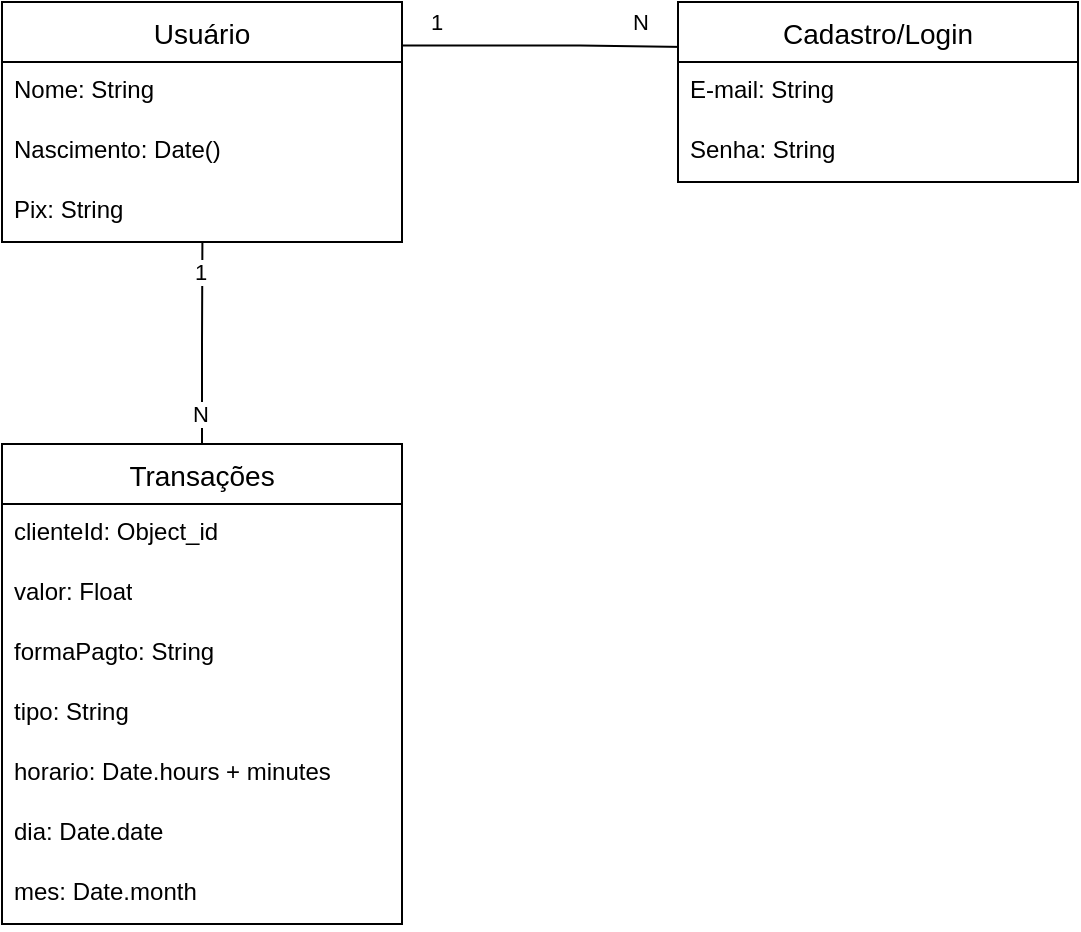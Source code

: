 <mxfile version="21.8.2" type="device">
  <diagram name="Página-1" id="2FSuW5vJXT9mi0WZvMT-">
    <mxGraphModel dx="792" dy="449" grid="1" gridSize="10" guides="1" tooltips="1" connect="1" arrows="1" fold="1" page="1" pageScale="1" pageWidth="827" pageHeight="1169" background="none" math="0" shadow="0">
      <root>
        <mxCell id="0" />
        <mxCell id="1" parent="0" />
        <mxCell id="qsiIOJ_l1LNjUDK1hGzY-24" value="1" style="edgeStyle=orthogonalEdgeStyle;rounded=0;orthogonalLoop=1;jettySize=auto;html=1;exitX=0.992;exitY=0.181;exitDx=0;exitDy=0;entryX=0;entryY=0.25;entryDx=0;entryDy=0;endArrow=none;endFill=0;exitPerimeter=0;" parent="1" source="qsiIOJ_l1LNjUDK1hGzY-15" edge="1">
          <mxGeometry x="-0.741" y="12" relative="1" as="geometry">
            <Array as="points">
              <mxPoint x="434" y="102" />
            </Array>
            <mxPoint as="offset" />
            <mxPoint x="349" y="110" as="sourcePoint" />
            <mxPoint x="487.0" y="102.5" as="targetPoint" />
          </mxGeometry>
        </mxCell>
        <mxCell id="qsiIOJ_l1LNjUDK1hGzY-25" value="N" style="edgeLabel;html=1;align=center;verticalAlign=middle;resizable=0;points=[];" parent="qsiIOJ_l1LNjUDK1hGzY-24" vertex="1" connectable="0">
          <mxGeometry x="0.681" relative="1" as="geometry">
            <mxPoint y="-12" as="offset" />
          </mxGeometry>
        </mxCell>
        <mxCell id="qsiIOJ_l1LNjUDK1hGzY-15" value="Usuário" style="swimlane;fontStyle=0;childLayout=stackLayout;horizontal=1;startSize=30;horizontalStack=0;resizeParent=1;resizeParentMax=0;resizeLast=0;collapsible=1;marginBottom=0;align=center;fontSize=14;" parent="1" vertex="1">
          <mxGeometry x="145" y="80" width="200" height="120" as="geometry">
            <mxRectangle x="80" y="50" width="80" height="30" as="alternateBounds" />
          </mxGeometry>
        </mxCell>
        <mxCell id="qsiIOJ_l1LNjUDK1hGzY-16" value="Nome: String" style="text;strokeColor=none;fillColor=none;spacingLeft=4;spacingRight=4;overflow=hidden;rotatable=0;points=[[0,0.5],[1,0.5]];portConstraint=eastwest;fontSize=12;whiteSpace=wrap;html=1;" parent="qsiIOJ_l1LNjUDK1hGzY-15" vertex="1">
          <mxGeometry y="30" width="200" height="30" as="geometry" />
        </mxCell>
        <mxCell id="qsiIOJ_l1LNjUDK1hGzY-17" value="Nascimento: Date()" style="text;strokeColor=none;fillColor=none;spacingLeft=4;spacingRight=4;overflow=hidden;rotatable=0;points=[[0,0.5],[1,0.5]];portConstraint=eastwest;fontSize=12;whiteSpace=wrap;html=1;" parent="qsiIOJ_l1LNjUDK1hGzY-15" vertex="1">
          <mxGeometry y="60" width="200" height="30" as="geometry" />
        </mxCell>
        <mxCell id="qsiIOJ_l1LNjUDK1hGzY-31" value="Pix: String" style="text;strokeColor=none;fillColor=none;spacingLeft=4;spacingRight=4;overflow=hidden;rotatable=0;points=[[0,0.5],[1,0.5]];portConstraint=eastwest;fontSize=12;whiteSpace=wrap;html=1;" parent="qsiIOJ_l1LNjUDK1hGzY-15" vertex="1">
          <mxGeometry y="90" width="200" height="30" as="geometry" />
        </mxCell>
        <mxCell id="qsiIOJ_l1LNjUDK1hGzY-20" value="Cadastro/Login" style="swimlane;fontStyle=0;childLayout=stackLayout;horizontal=1;startSize=30;horizontalStack=0;resizeParent=1;resizeParentMax=0;resizeLast=0;collapsible=1;marginBottom=0;align=center;fontSize=14;" parent="1" vertex="1">
          <mxGeometry x="483" y="80" width="200" height="90" as="geometry">
            <mxRectangle x="80" y="50" width="80" height="30" as="alternateBounds" />
          </mxGeometry>
        </mxCell>
        <mxCell id="qsiIOJ_l1LNjUDK1hGzY-21" value="E-mail: String" style="text;strokeColor=none;fillColor=none;spacingLeft=4;spacingRight=4;overflow=hidden;rotatable=0;points=[[0,0.5],[1,0.5]];portConstraint=eastwest;fontSize=12;whiteSpace=wrap;html=1;" parent="qsiIOJ_l1LNjUDK1hGzY-20" vertex="1">
          <mxGeometry y="30" width="200" height="30" as="geometry" />
        </mxCell>
        <mxCell id="qsiIOJ_l1LNjUDK1hGzY-22" value="Senha: String" style="text;strokeColor=none;fillColor=none;spacingLeft=4;spacingRight=4;overflow=hidden;rotatable=0;points=[[0,0.5],[1,0.5]];portConstraint=eastwest;fontSize=12;whiteSpace=wrap;html=1;" parent="qsiIOJ_l1LNjUDK1hGzY-20" vertex="1">
          <mxGeometry y="60" width="200" height="30" as="geometry" />
        </mxCell>
        <mxCell id="qsiIOJ_l1LNjUDK1hGzY-33" style="edgeStyle=orthogonalEdgeStyle;rounded=0;orthogonalLoop=1;jettySize=auto;html=1;exitX=0.5;exitY=0;exitDx=0;exitDy=0;entryX=0.501;entryY=1;entryDx=0;entryDy=0;entryPerimeter=0;endArrow=none;endFill=0;" parent="1" source="qsiIOJ_l1LNjUDK1hGzY-26" target="qsiIOJ_l1LNjUDK1hGzY-31" edge="1">
          <mxGeometry relative="1" as="geometry" />
        </mxCell>
        <mxCell id="t6incjUmjU6DZLUV4Rwj-1" value="1" style="edgeLabel;html=1;align=center;verticalAlign=middle;resizable=0;points=[];" parent="qsiIOJ_l1LNjUDK1hGzY-33" vertex="1" connectable="0">
          <mxGeometry x="0.712" y="-1" relative="1" as="geometry">
            <mxPoint x="-2" as="offset" />
          </mxGeometry>
        </mxCell>
        <mxCell id="t6incjUmjU6DZLUV4Rwj-2" value="N" style="edgeLabel;html=1;align=center;verticalAlign=middle;resizable=0;points=[];" parent="qsiIOJ_l1LNjUDK1hGzY-33" vertex="1" connectable="0">
          <mxGeometry x="-0.697" y="1" relative="1" as="geometry">
            <mxPoint as="offset" />
          </mxGeometry>
        </mxCell>
        <mxCell id="qsiIOJ_l1LNjUDK1hGzY-26" value="Transações" style="swimlane;fontStyle=0;childLayout=stackLayout;horizontal=1;startSize=30;horizontalStack=0;resizeParent=1;resizeParentMax=0;resizeLast=0;collapsible=1;marginBottom=0;align=center;fontSize=14;" parent="1" vertex="1">
          <mxGeometry x="145" y="301" width="200" height="240" as="geometry">
            <mxRectangle x="80" y="50" width="80" height="30" as="alternateBounds" />
          </mxGeometry>
        </mxCell>
        <mxCell id="qsiIOJ_l1LNjUDK1hGzY-28" value="clienteId: Object_id" style="text;strokeColor=none;fillColor=none;spacingLeft=4;spacingRight=4;overflow=hidden;rotatable=0;points=[[0,0.5],[1,0.5]];portConstraint=eastwest;fontSize=12;whiteSpace=wrap;html=1;" parent="qsiIOJ_l1LNjUDK1hGzY-26" vertex="1">
          <mxGeometry y="30" width="200" height="30" as="geometry" />
        </mxCell>
        <mxCell id="qsiIOJ_l1LNjUDK1hGzY-27" value="valor: Float" style="text;strokeColor=none;fillColor=none;spacingLeft=4;spacingRight=4;overflow=hidden;rotatable=0;points=[[0,0.5],[1,0.5]];portConstraint=eastwest;fontSize=12;whiteSpace=wrap;html=1;" parent="qsiIOJ_l1LNjUDK1hGzY-26" vertex="1">
          <mxGeometry y="60" width="200" height="30" as="geometry" />
        </mxCell>
        <mxCell id="VjAKzD3NlY2YYgq6fOKI-12" value="formaPagto: String" style="text;strokeColor=none;fillColor=none;spacingLeft=4;spacingRight=4;overflow=hidden;rotatable=0;points=[[0,0.5],[1,0.5]];portConstraint=eastwest;fontSize=12;whiteSpace=wrap;html=1;" vertex="1" parent="qsiIOJ_l1LNjUDK1hGzY-26">
          <mxGeometry y="90" width="200" height="30" as="geometry" />
        </mxCell>
        <mxCell id="VjAKzD3NlY2YYgq6fOKI-8" value="tipo: String" style="text;strokeColor=none;fillColor=none;spacingLeft=4;spacingRight=4;overflow=hidden;rotatable=0;points=[[0,0.5],[1,0.5]];portConstraint=eastwest;fontSize=12;whiteSpace=wrap;html=1;" vertex="1" parent="qsiIOJ_l1LNjUDK1hGzY-26">
          <mxGeometry y="120" width="200" height="30" as="geometry" />
        </mxCell>
        <mxCell id="VjAKzD3NlY2YYgq6fOKI-9" value="horario: Date.hours + minutes" style="text;strokeColor=none;fillColor=none;spacingLeft=4;spacingRight=4;overflow=hidden;rotatable=0;points=[[0,0.5],[1,0.5]];portConstraint=eastwest;fontSize=12;whiteSpace=wrap;html=1;" vertex="1" parent="qsiIOJ_l1LNjUDK1hGzY-26">
          <mxGeometry y="150" width="200" height="30" as="geometry" />
        </mxCell>
        <mxCell id="VjAKzD3NlY2YYgq6fOKI-10" value="dia: Date.date" style="text;strokeColor=none;fillColor=none;spacingLeft=4;spacingRight=4;overflow=hidden;rotatable=0;points=[[0,0.5],[1,0.5]];portConstraint=eastwest;fontSize=12;whiteSpace=wrap;html=1;" vertex="1" parent="qsiIOJ_l1LNjUDK1hGzY-26">
          <mxGeometry y="180" width="200" height="30" as="geometry" />
        </mxCell>
        <mxCell id="VjAKzD3NlY2YYgq6fOKI-11" value="mes: Date.month" style="text;strokeColor=none;fillColor=none;spacingLeft=4;spacingRight=4;overflow=hidden;rotatable=0;points=[[0,0.5],[1,0.5]];portConstraint=eastwest;fontSize=12;whiteSpace=wrap;html=1;" vertex="1" parent="qsiIOJ_l1LNjUDK1hGzY-26">
          <mxGeometry y="210" width="200" height="30" as="geometry" />
        </mxCell>
      </root>
    </mxGraphModel>
  </diagram>
</mxfile>
